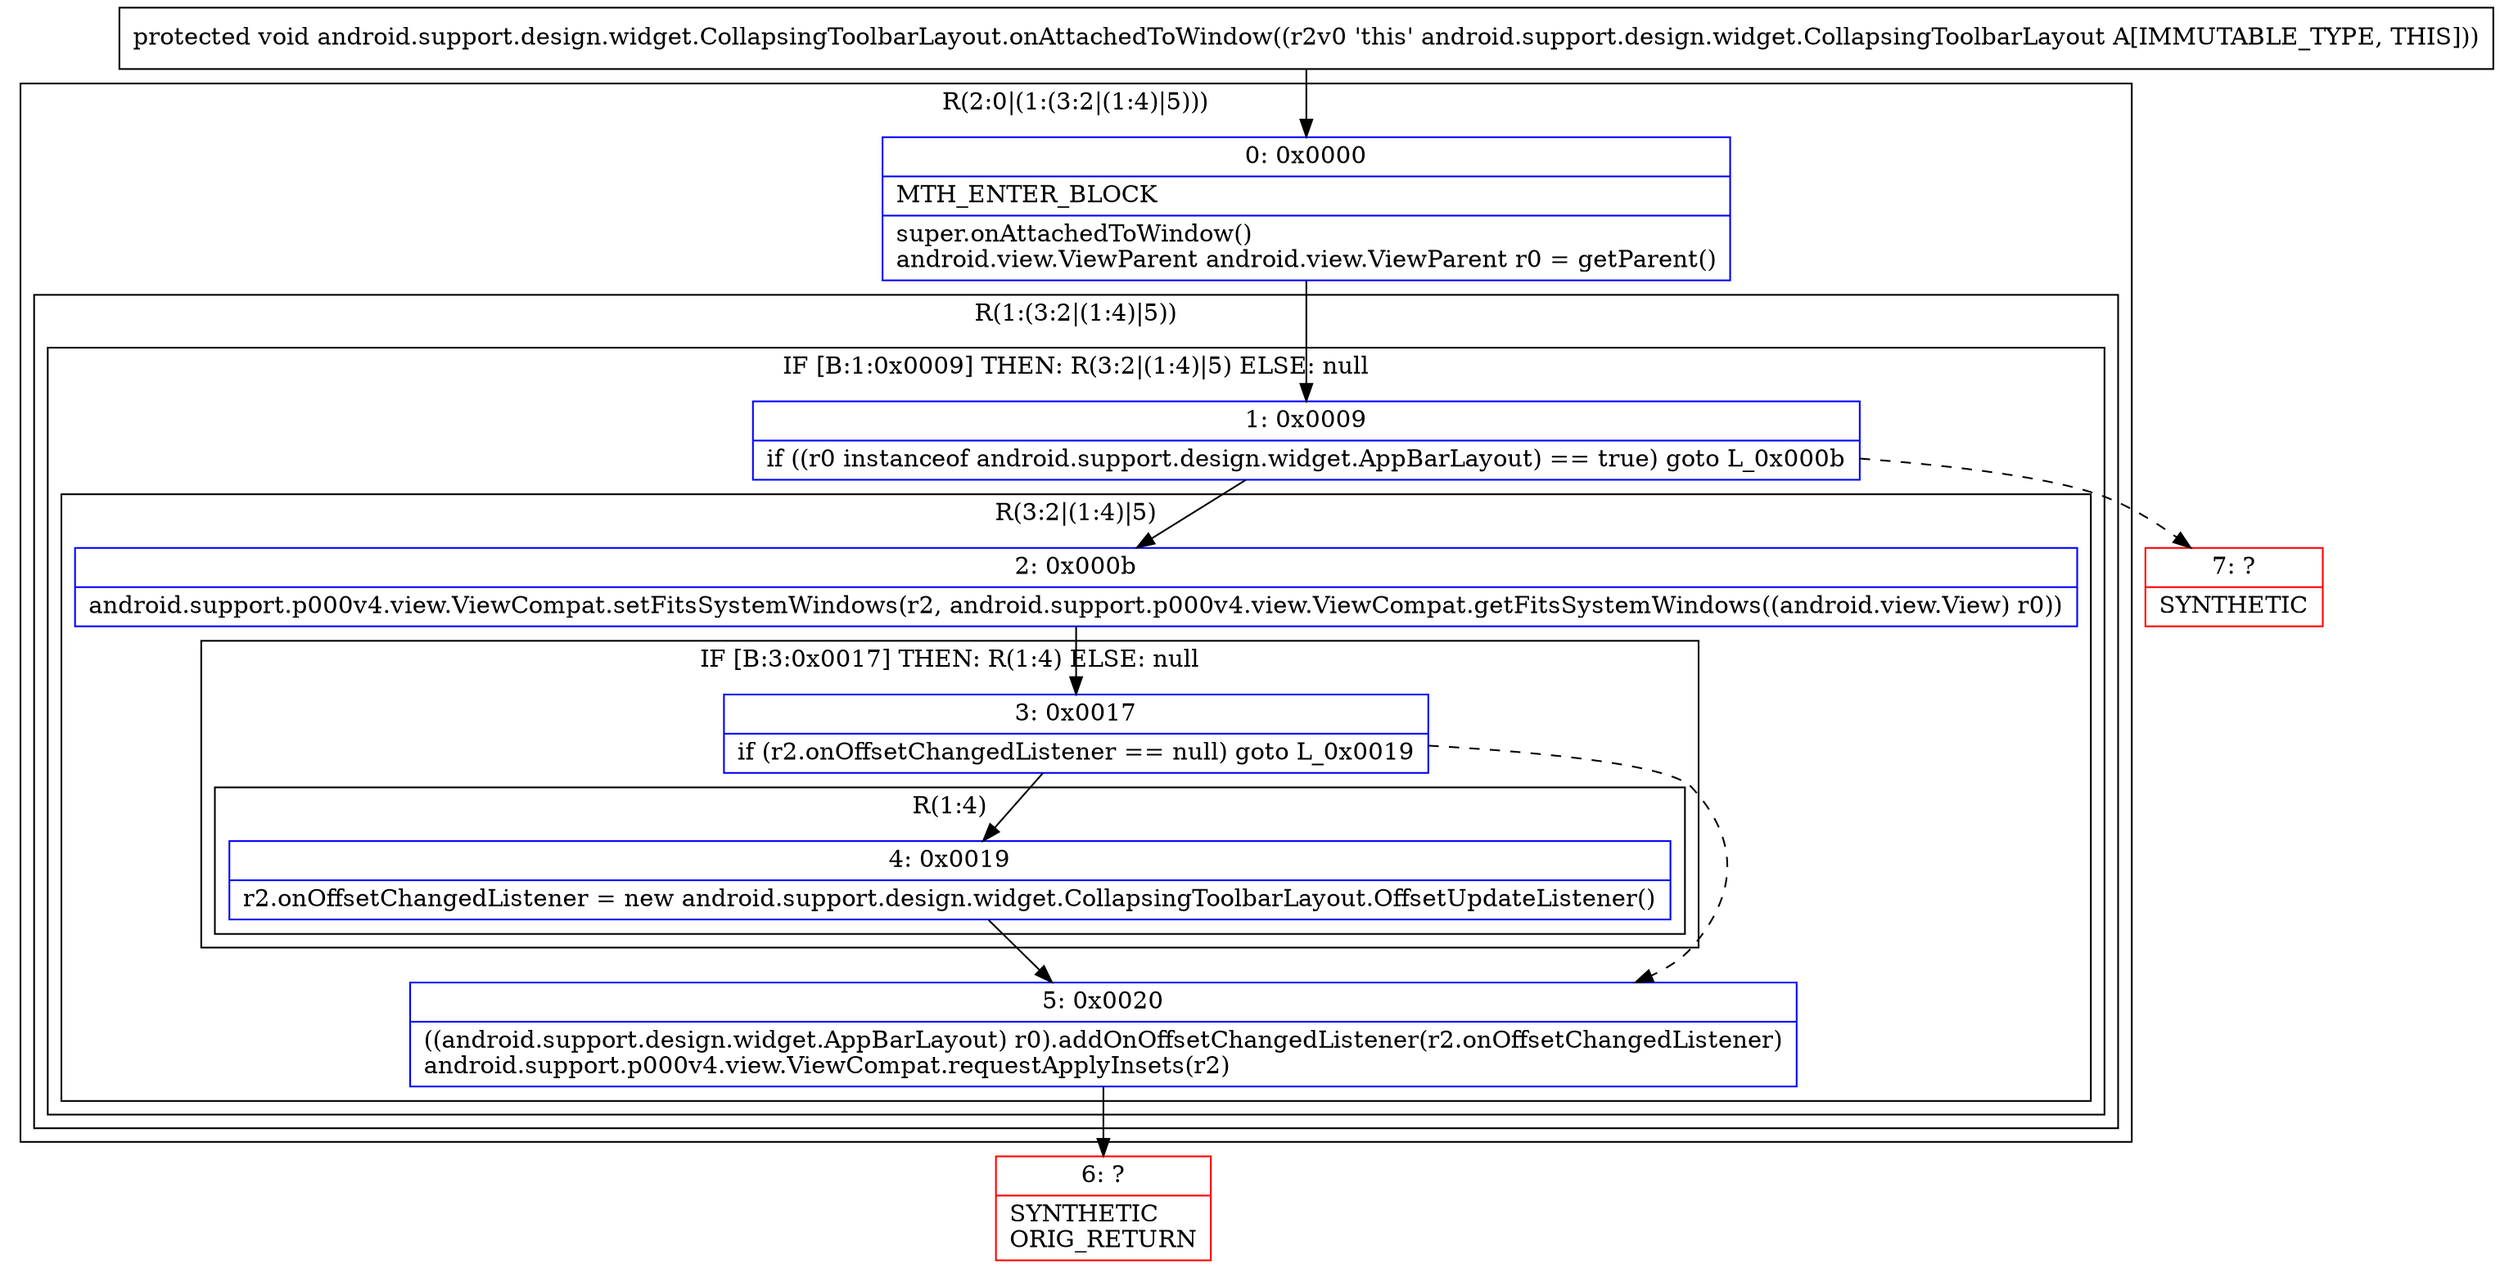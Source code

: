 digraph "CFG forandroid.support.design.widget.CollapsingToolbarLayout.onAttachedToWindow()V" {
subgraph cluster_Region_1129987709 {
label = "R(2:0|(1:(3:2|(1:4)|5)))";
node [shape=record,color=blue];
Node_0 [shape=record,label="{0\:\ 0x0000|MTH_ENTER_BLOCK\l|super.onAttachedToWindow()\landroid.view.ViewParent android.view.ViewParent r0 = getParent()\l}"];
subgraph cluster_Region_153324590 {
label = "R(1:(3:2|(1:4)|5))";
node [shape=record,color=blue];
subgraph cluster_IfRegion_1657774399 {
label = "IF [B:1:0x0009] THEN: R(3:2|(1:4)|5) ELSE: null";
node [shape=record,color=blue];
Node_1 [shape=record,label="{1\:\ 0x0009|if ((r0 instanceof android.support.design.widget.AppBarLayout) == true) goto L_0x000b\l}"];
subgraph cluster_Region_565670588 {
label = "R(3:2|(1:4)|5)";
node [shape=record,color=blue];
Node_2 [shape=record,label="{2\:\ 0x000b|android.support.p000v4.view.ViewCompat.setFitsSystemWindows(r2, android.support.p000v4.view.ViewCompat.getFitsSystemWindows((android.view.View) r0))\l}"];
subgraph cluster_IfRegion_1119836728 {
label = "IF [B:3:0x0017] THEN: R(1:4) ELSE: null";
node [shape=record,color=blue];
Node_3 [shape=record,label="{3\:\ 0x0017|if (r2.onOffsetChangedListener == null) goto L_0x0019\l}"];
subgraph cluster_Region_1526025229 {
label = "R(1:4)";
node [shape=record,color=blue];
Node_4 [shape=record,label="{4\:\ 0x0019|r2.onOffsetChangedListener = new android.support.design.widget.CollapsingToolbarLayout.OffsetUpdateListener()\l}"];
}
}
Node_5 [shape=record,label="{5\:\ 0x0020|((android.support.design.widget.AppBarLayout) r0).addOnOffsetChangedListener(r2.onOffsetChangedListener)\landroid.support.p000v4.view.ViewCompat.requestApplyInsets(r2)\l}"];
}
}
}
}
Node_6 [shape=record,color=red,label="{6\:\ ?|SYNTHETIC\lORIG_RETURN\l}"];
Node_7 [shape=record,color=red,label="{7\:\ ?|SYNTHETIC\l}"];
MethodNode[shape=record,label="{protected void android.support.design.widget.CollapsingToolbarLayout.onAttachedToWindow((r2v0 'this' android.support.design.widget.CollapsingToolbarLayout A[IMMUTABLE_TYPE, THIS])) }"];
MethodNode -> Node_0;
Node_0 -> Node_1;
Node_1 -> Node_2;
Node_1 -> Node_7[style=dashed];
Node_2 -> Node_3;
Node_3 -> Node_4;
Node_3 -> Node_5[style=dashed];
Node_4 -> Node_5;
Node_5 -> Node_6;
}

